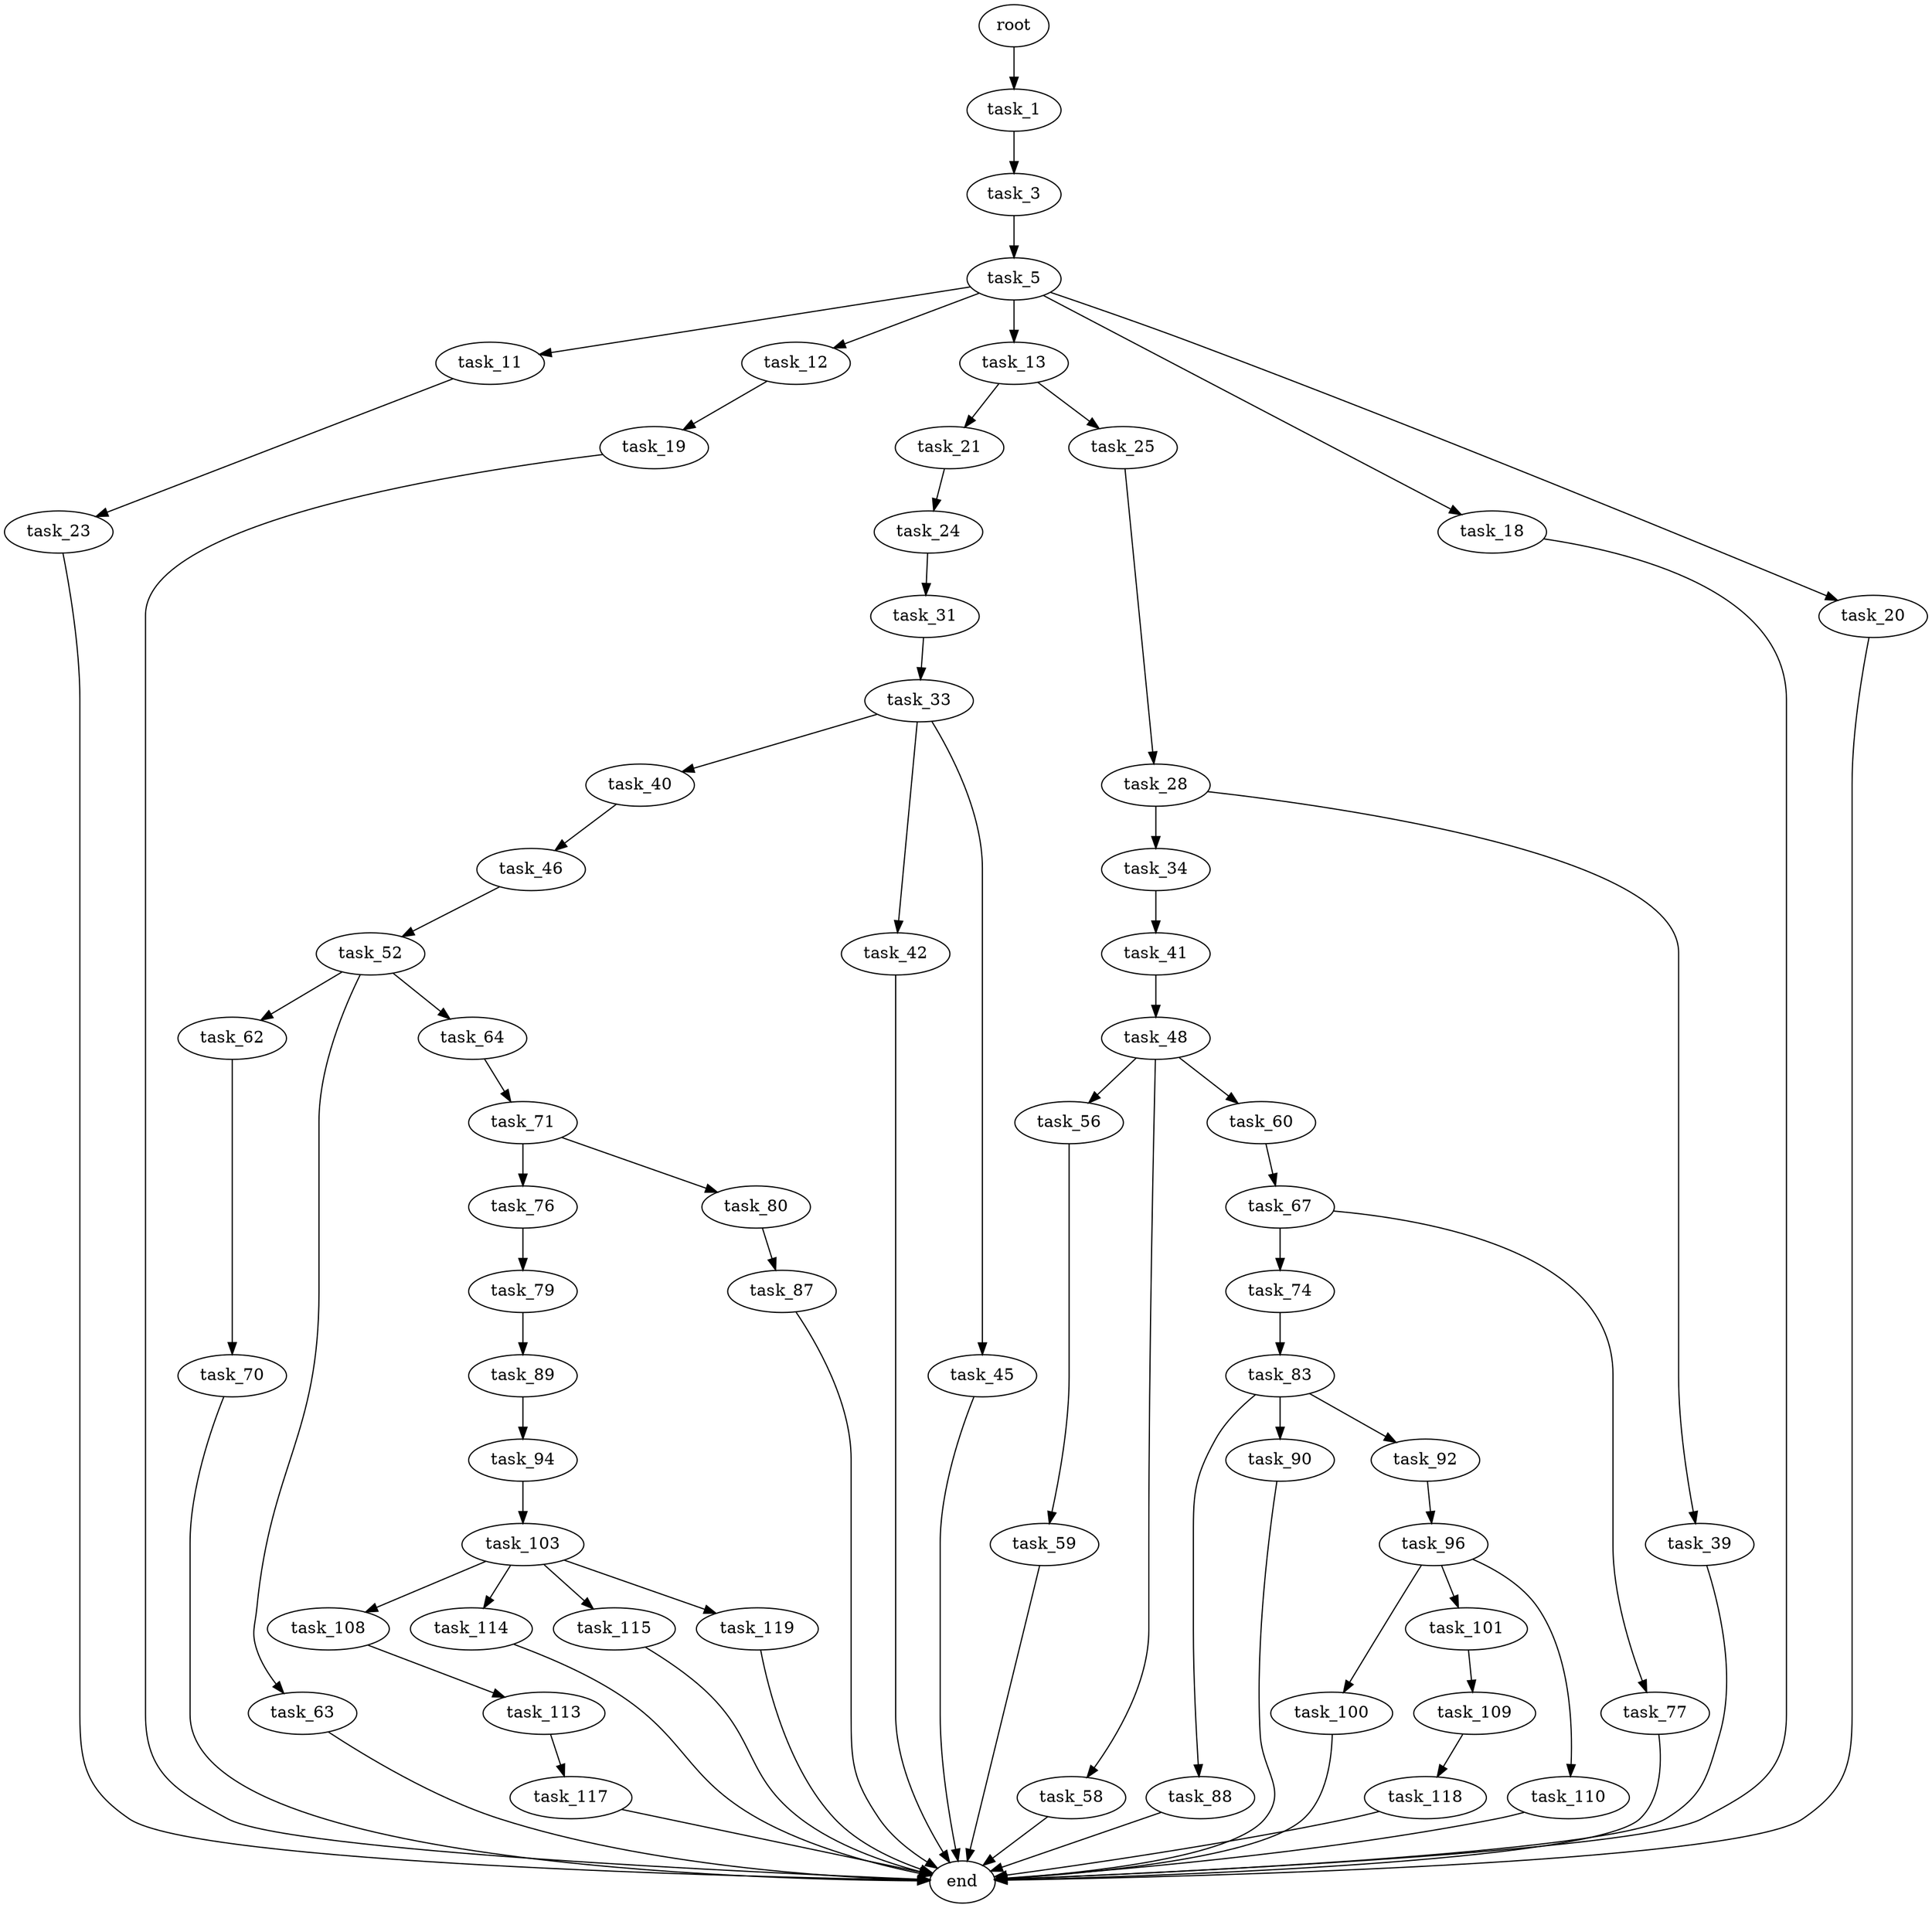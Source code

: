 digraph G {
  root [size="0.000000"];
  task_1 [size="1229094152494.000000"];
  task_3 [size="724622384332.000000"];
  task_5 [size="57064888720.000000"];
  task_11 [size="68719476736.000000"];
  task_12 [size="1138558320.000000"];
  task_13 [size="1019204058.000000"];
  task_18 [size="34850014926.000000"];
  task_19 [size="814106311125.000000"];
  task_20 [size="1034262335835.000000"];
  task_21 [size="203478809487.000000"];
  task_23 [size="1370243858.000000"];
  task_24 [size="782757789696.000000"];
  task_25 [size="65987980520.000000"];
  task_28 [size="68719476736.000000"];
  task_31 [size="1042632029317.000000"];
  task_33 [size="549755813888.000000"];
  task_34 [size="8589934592.000000"];
  task_39 [size="772960777954.000000"];
  task_40 [size="5561125025.000000"];
  task_41 [size="134217728000.000000"];
  task_42 [size="68719476736.000000"];
  task_45 [size="328175003248.000000"];
  task_46 [size="8589934592.000000"];
  task_48 [size="68719476736.000000"];
  task_52 [size="119736364606.000000"];
  task_56 [size="134217728000.000000"];
  task_58 [size="33155407126.000000"];
  task_59 [size="13726596282.000000"];
  task_60 [size="308171381882.000000"];
  task_62 [size="231928233984.000000"];
  task_63 [size="1519223006.000000"];
  task_64 [size="134217728000.000000"];
  task_67 [size="387145739443.000000"];
  task_70 [size="9237759201.000000"];
  task_71 [size="1004503687099.000000"];
  task_74 [size="155304948986.000000"];
  task_76 [size="31921426035.000000"];
  task_77 [size="253906730859.000000"];
  task_79 [size="720153909069.000000"];
  task_80 [size="2036940888.000000"];
  task_83 [size="36540745754.000000"];
  task_87 [size="17926183368.000000"];
  task_88 [size="28991029248.000000"];
  task_89 [size="375740725356.000000"];
  task_90 [size="372593721241.000000"];
  task_92 [size="19244232643.000000"];
  task_94 [size="23553354420.000000"];
  task_96 [size="68719476736.000000"];
  task_100 [size="1199347815640.000000"];
  task_101 [size="36162104165.000000"];
  task_103 [size="1064644253112.000000"];
  task_108 [size="12601033051.000000"];
  task_109 [size="38336757070.000000"];
  task_110 [size="8589934592.000000"];
  task_113 [size="604285896033.000000"];
  task_114 [size="289660616394.000000"];
  task_115 [size="17243038817.000000"];
  task_117 [size="231928233984.000000"];
  task_118 [size="782757789696.000000"];
  task_119 [size="1073741824000.000000"];
  end [size="0.000000"];

  root -> task_1 [size="1.000000"];
  task_1 -> task_3 [size="838860800.000000"];
  task_3 -> task_5 [size="679477248.000000"];
  task_5 -> task_11 [size="75497472.000000"];
  task_5 -> task_12 [size="75497472.000000"];
  task_5 -> task_13 [size="75497472.000000"];
  task_5 -> task_18 [size="75497472.000000"];
  task_5 -> task_20 [size="75497472.000000"];
  task_11 -> task_23 [size="134217728.000000"];
  task_12 -> task_19 [size="33554432.000000"];
  task_13 -> task_21 [size="33554432.000000"];
  task_13 -> task_25 [size="33554432.000000"];
  task_18 -> end [size="1.000000"];
  task_19 -> end [size="1.000000"];
  task_20 -> end [size="1.000000"];
  task_21 -> task_24 [size="209715200.000000"];
  task_23 -> end [size="1.000000"];
  task_24 -> task_31 [size="679477248.000000"];
  task_25 -> task_28 [size="209715200.000000"];
  task_28 -> task_34 [size="134217728.000000"];
  task_28 -> task_39 [size="134217728.000000"];
  task_31 -> task_33 [size="838860800.000000"];
  task_33 -> task_40 [size="536870912.000000"];
  task_33 -> task_42 [size="536870912.000000"];
  task_33 -> task_45 [size="536870912.000000"];
  task_34 -> task_41 [size="33554432.000000"];
  task_39 -> end [size="1.000000"];
  task_40 -> task_46 [size="411041792.000000"];
  task_41 -> task_48 [size="209715200.000000"];
  task_42 -> end [size="1.000000"];
  task_45 -> end [size="1.000000"];
  task_46 -> task_52 [size="33554432.000000"];
  task_48 -> task_56 [size="134217728.000000"];
  task_48 -> task_58 [size="134217728.000000"];
  task_48 -> task_60 [size="134217728.000000"];
  task_52 -> task_62 [size="134217728.000000"];
  task_52 -> task_63 [size="134217728.000000"];
  task_52 -> task_64 [size="134217728.000000"];
  task_56 -> task_59 [size="209715200.000000"];
  task_58 -> end [size="1.000000"];
  task_59 -> end [size="1.000000"];
  task_60 -> task_67 [size="411041792.000000"];
  task_62 -> task_70 [size="301989888.000000"];
  task_63 -> end [size="1.000000"];
  task_64 -> task_71 [size="209715200.000000"];
  task_67 -> task_74 [size="301989888.000000"];
  task_67 -> task_77 [size="301989888.000000"];
  task_70 -> end [size="1.000000"];
  task_71 -> task_76 [size="679477248.000000"];
  task_71 -> task_80 [size="679477248.000000"];
  task_74 -> task_83 [size="134217728.000000"];
  task_76 -> task_79 [size="536870912.000000"];
  task_77 -> end [size="1.000000"];
  task_79 -> task_89 [size="679477248.000000"];
  task_80 -> task_87 [size="33554432.000000"];
  task_83 -> task_88 [size="679477248.000000"];
  task_83 -> task_90 [size="679477248.000000"];
  task_83 -> task_92 [size="679477248.000000"];
  task_87 -> end [size="1.000000"];
  task_88 -> end [size="1.000000"];
  task_89 -> task_94 [size="838860800.000000"];
  task_90 -> end [size="1.000000"];
  task_92 -> task_96 [size="411041792.000000"];
  task_94 -> task_103 [size="411041792.000000"];
  task_96 -> task_100 [size="134217728.000000"];
  task_96 -> task_101 [size="134217728.000000"];
  task_96 -> task_110 [size="134217728.000000"];
  task_100 -> end [size="1.000000"];
  task_101 -> task_109 [size="33554432.000000"];
  task_103 -> task_108 [size="838860800.000000"];
  task_103 -> task_114 [size="838860800.000000"];
  task_103 -> task_115 [size="838860800.000000"];
  task_103 -> task_119 [size="838860800.000000"];
  task_108 -> task_113 [size="209715200.000000"];
  task_109 -> task_118 [size="75497472.000000"];
  task_110 -> end [size="1.000000"];
  task_113 -> task_117 [size="411041792.000000"];
  task_114 -> end [size="1.000000"];
  task_115 -> end [size="1.000000"];
  task_117 -> end [size="1.000000"];
  task_118 -> end [size="1.000000"];
  task_119 -> end [size="1.000000"];
}
